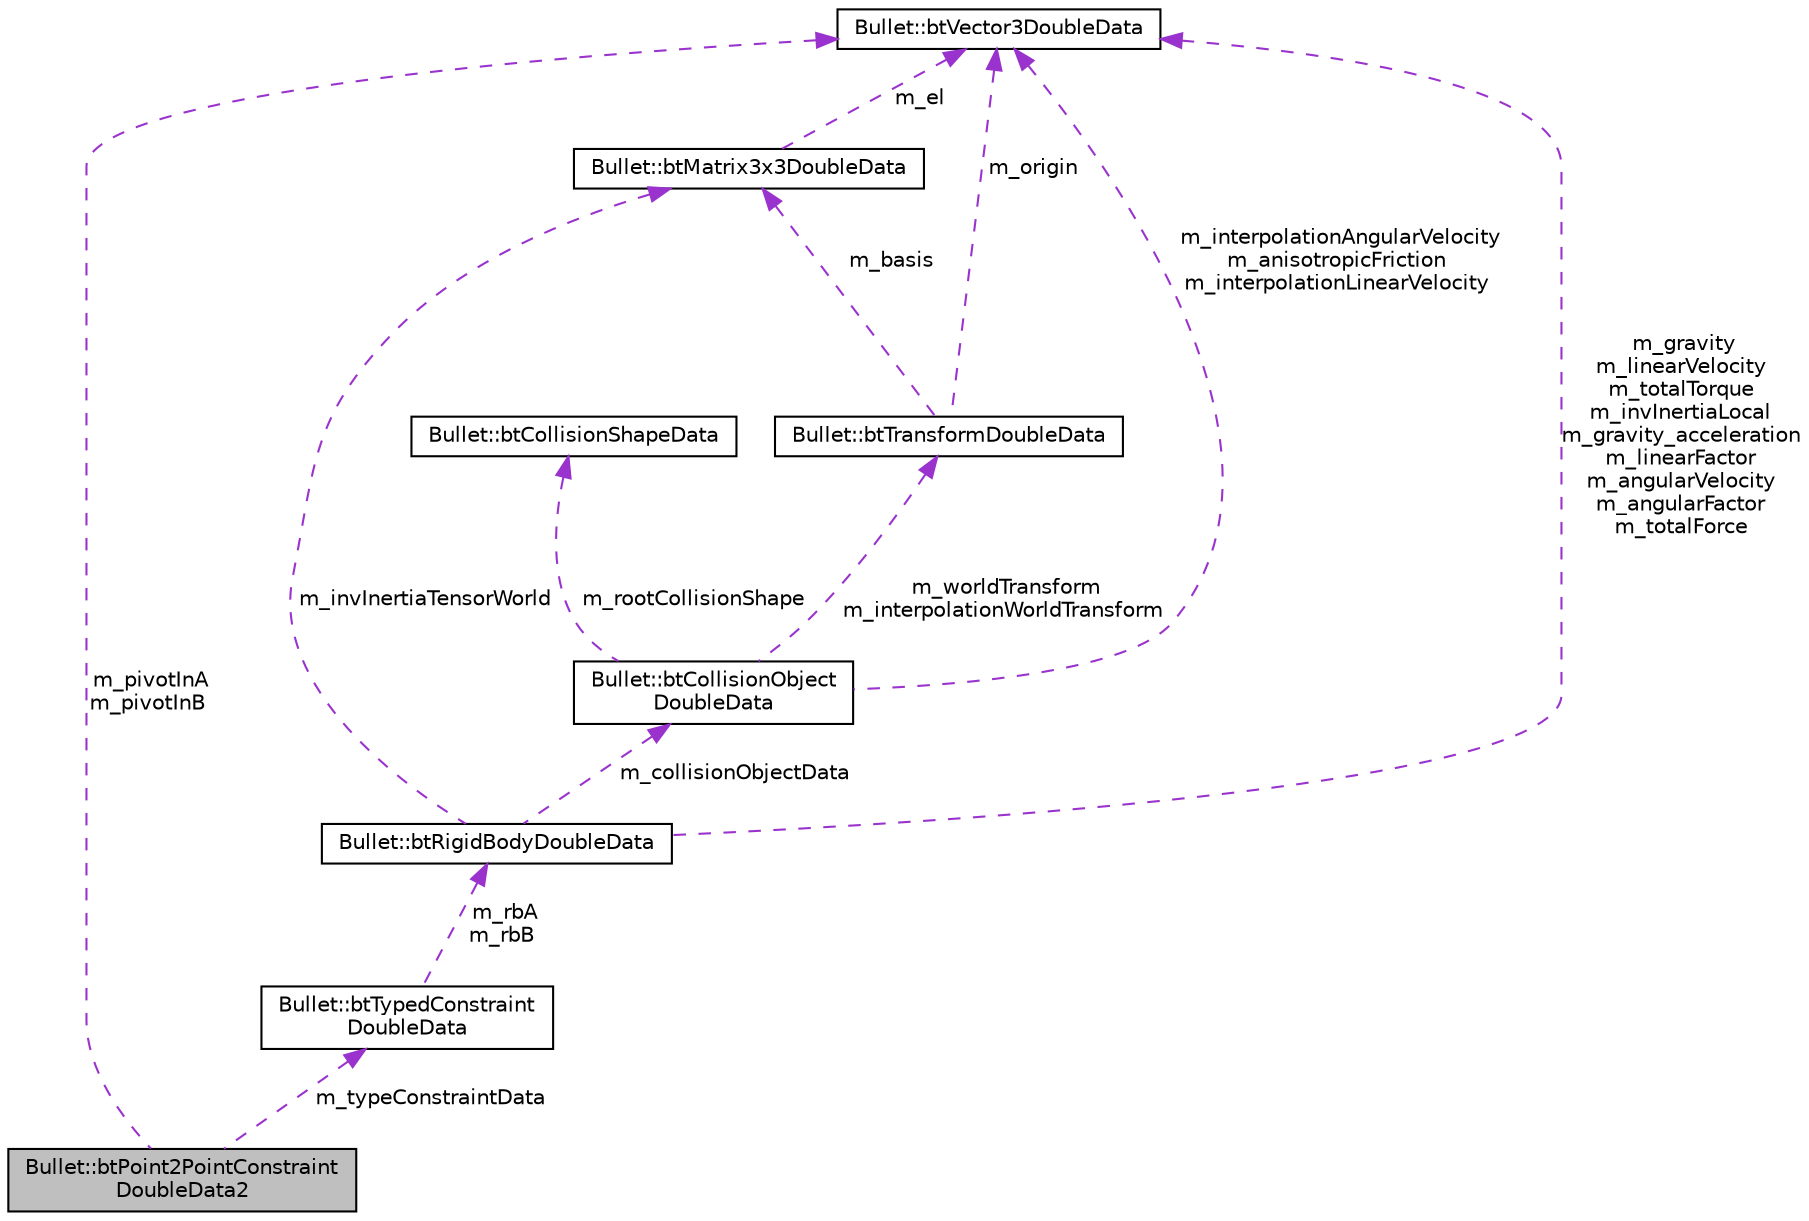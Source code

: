 digraph "Bullet::btPoint2PointConstraintDoubleData2"
{
  edge [fontname="Helvetica",fontsize="10",labelfontname="Helvetica",labelfontsize="10"];
  node [fontname="Helvetica",fontsize="10",shape=record];
  Node1 [label="Bullet::btPoint2PointConstraint\lDoubleData2",height=0.2,width=0.4,color="black", fillcolor="grey75", style="filled", fontcolor="black"];
  Node2 -> Node1 [dir="back",color="darkorchid3",fontsize="10",style="dashed",label=" m_typeConstraintData" ];
  Node2 [label="Bullet::btTypedConstraint\lDoubleData",height=0.2,width=0.4,color="black", fillcolor="white", style="filled",URL="$class_bullet_1_1bt_typed_constraint_double_data.html"];
  Node3 -> Node2 [dir="back",color="darkorchid3",fontsize="10",style="dashed",label=" m_rbA\nm_rbB" ];
  Node3 [label="Bullet::btRigidBodyDoubleData",height=0.2,width=0.4,color="black", fillcolor="white", style="filled",URL="$class_bullet_1_1bt_rigid_body_double_data.html"];
  Node4 -> Node3 [dir="back",color="darkorchid3",fontsize="10",style="dashed",label=" m_invInertiaTensorWorld" ];
  Node4 [label="Bullet::btMatrix3x3DoubleData",height=0.2,width=0.4,color="black", fillcolor="white", style="filled",URL="$class_bullet_1_1bt_matrix3x3_double_data.html"];
  Node5 -> Node4 [dir="back",color="darkorchid3",fontsize="10",style="dashed",label=" m_el" ];
  Node5 [label="Bullet::btVector3DoubleData",height=0.2,width=0.4,color="black", fillcolor="white", style="filled",URL="$class_bullet_1_1bt_vector3_double_data.html"];
  Node6 -> Node3 [dir="back",color="darkorchid3",fontsize="10",style="dashed",label=" m_collisionObjectData" ];
  Node6 [label="Bullet::btCollisionObject\lDoubleData",height=0.2,width=0.4,color="black", fillcolor="white", style="filled",URL="$class_bullet_1_1bt_collision_object_double_data.html"];
  Node7 -> Node6 [dir="back",color="darkorchid3",fontsize="10",style="dashed",label=" m_worldTransform\nm_interpolationWorldTransform" ];
  Node7 [label="Bullet::btTransformDoubleData",height=0.2,width=0.4,color="black", fillcolor="white", style="filled",URL="$class_bullet_1_1bt_transform_double_data.html"];
  Node4 -> Node7 [dir="back",color="darkorchid3",fontsize="10",style="dashed",label=" m_basis" ];
  Node5 -> Node7 [dir="back",color="darkorchid3",fontsize="10",style="dashed",label=" m_origin" ];
  Node8 -> Node6 [dir="back",color="darkorchid3",fontsize="10",style="dashed",label=" m_rootCollisionShape" ];
  Node8 [label="Bullet::btCollisionShapeData",height=0.2,width=0.4,color="black", fillcolor="white", style="filled",URL="$class_bullet_1_1bt_collision_shape_data.html"];
  Node5 -> Node6 [dir="back",color="darkorchid3",fontsize="10",style="dashed",label=" m_interpolationAngularVelocity\nm_anisotropicFriction\nm_interpolationLinearVelocity" ];
  Node5 -> Node3 [dir="back",color="darkorchid3",fontsize="10",style="dashed",label=" m_gravity\nm_linearVelocity\nm_totalTorque\nm_invInertiaLocal\nm_gravity_acceleration\nm_linearFactor\nm_angularVelocity\nm_angularFactor\nm_totalForce" ];
  Node5 -> Node1 [dir="back",color="darkorchid3",fontsize="10",style="dashed",label=" m_pivotInA\nm_pivotInB" ];
}
